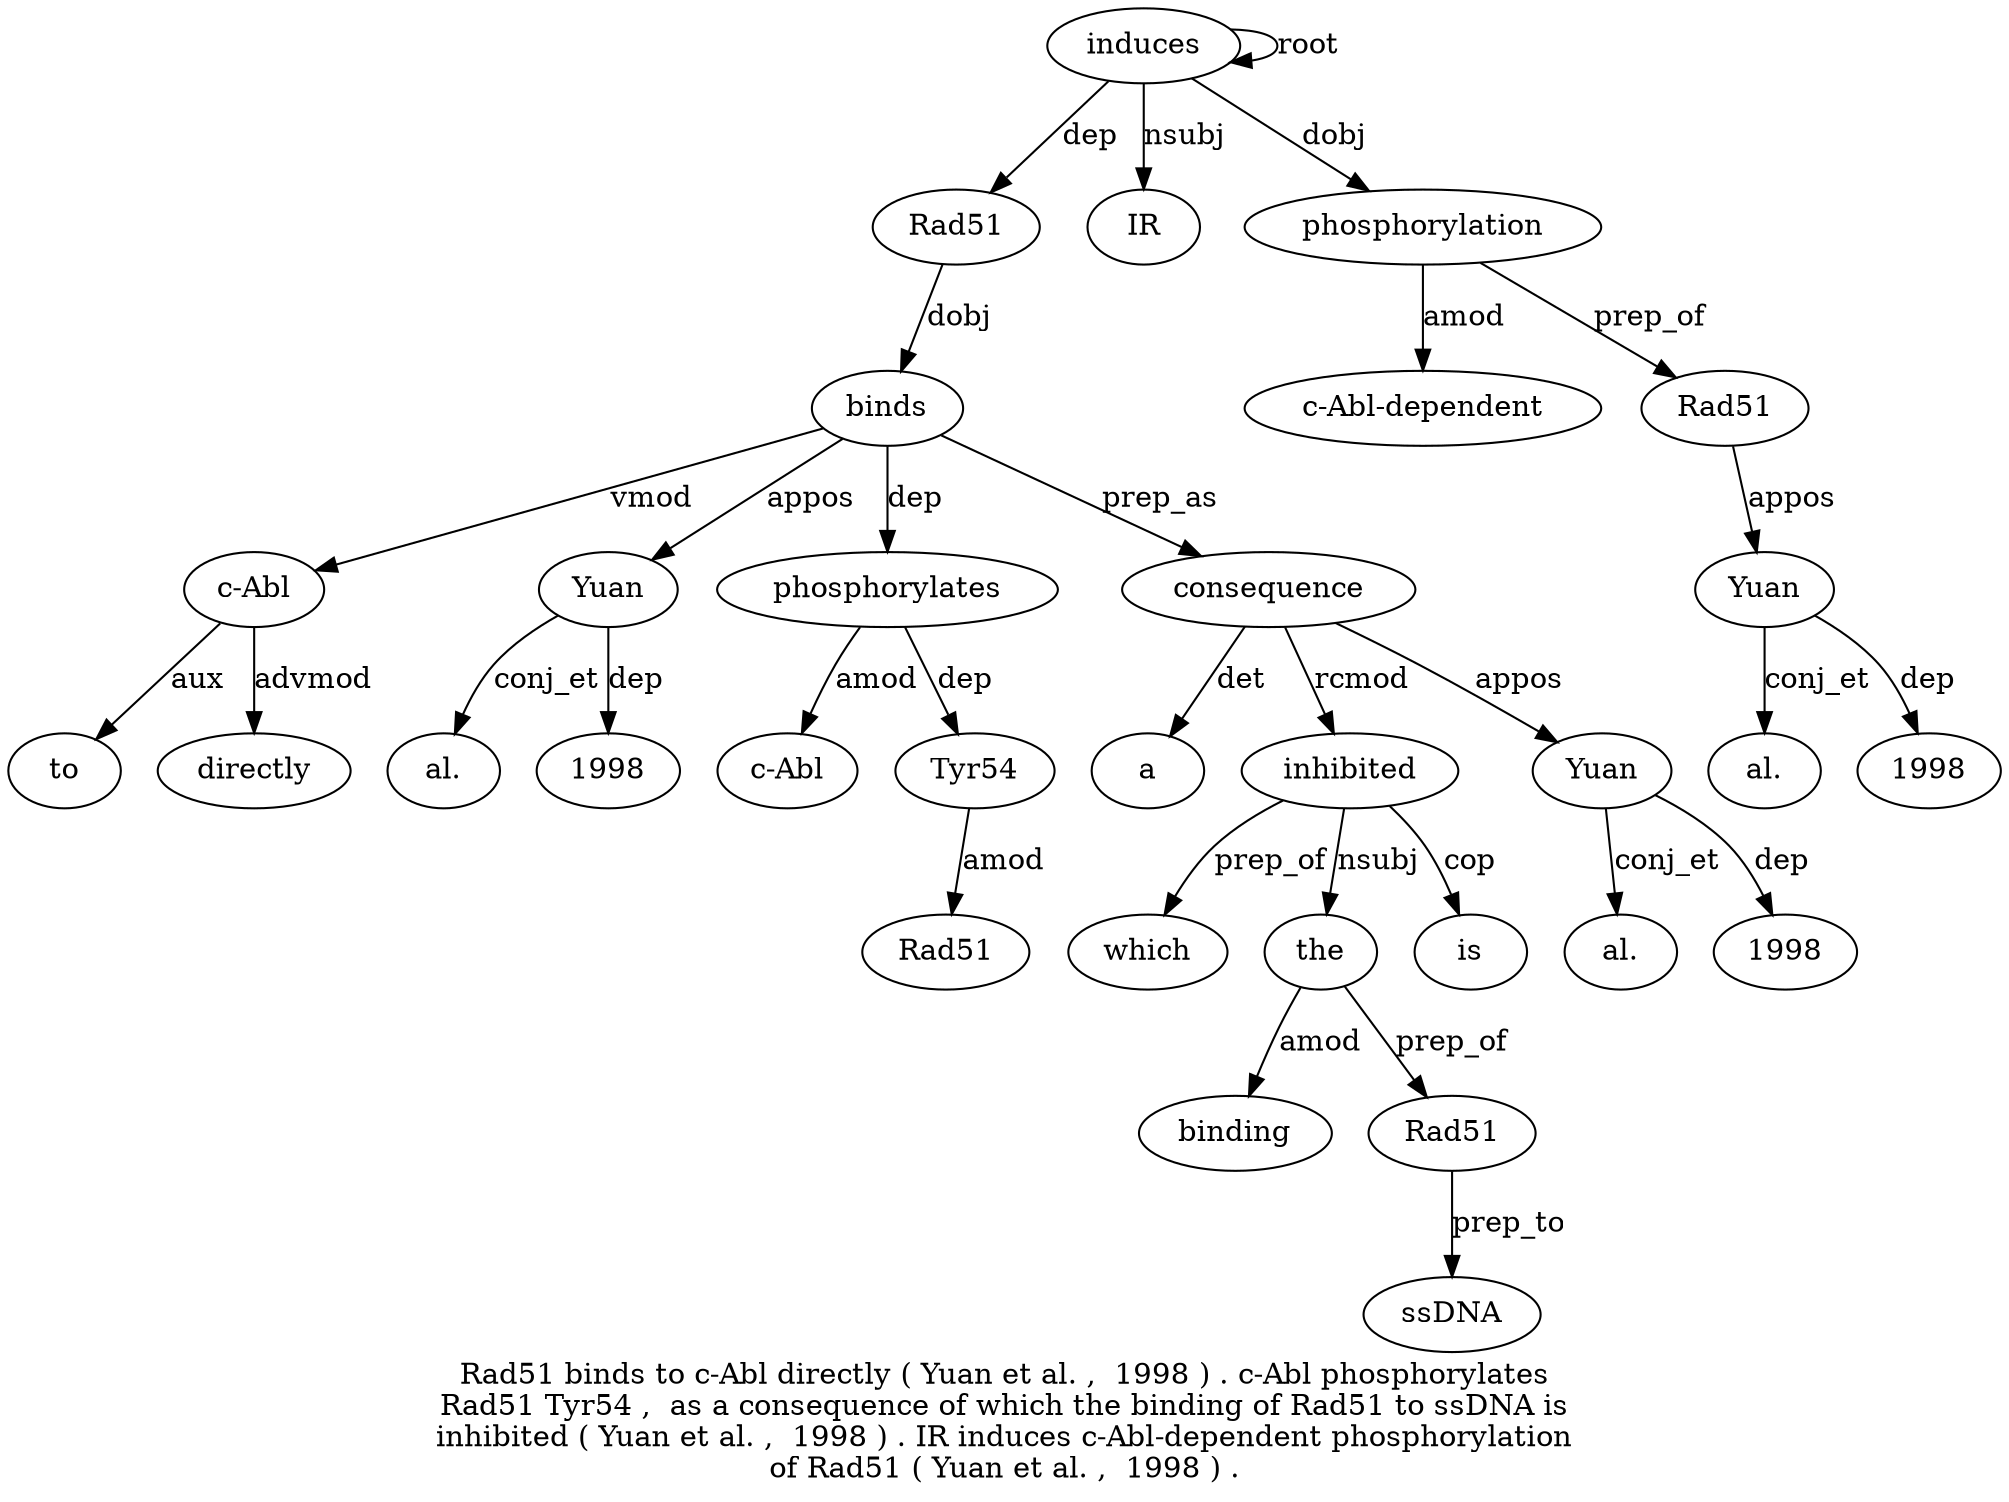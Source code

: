 digraph "Rad51 binds to c-Abl directly ( Yuan et al. ,  1998 ) . c-Abl phosphorylates Rad51 Tyr54 ,  as a consequence of which the binding of Rad51 to ssDNA is inhibited ( Yuan et al. ,  1998 ) . IR induces c-Abl-dependent phosphorylation of Rad51 ( Yuan et al. ,  1998 ) ." {
label="Rad51 binds to c-Abl directly ( Yuan et al. ,  1998 ) . c-Abl phosphorylates
Rad51 Tyr54 ,  as a consequence of which the binding of Rad51 to ssDNA is
inhibited ( Yuan et al. ,  1998 ) . IR induces c-Abl-dependent phosphorylation
of Rad51 ( Yuan et al. ,  1998 ) .";
induces41 [style=filled, fillcolor=white, label=induces];
Rad51 [style=filled, fillcolor=white, label=Rad51];
induces41 -> Rad51  [label=dep];
binds2 [style=filled, fillcolor=white, label=binds];
Rad51 -> binds2  [label=dobj];
"c-Abl4" [style=filled, fillcolor=white, label="c-Abl"];
to3 [style=filled, fillcolor=white, label=to];
"c-Abl4" -> to3  [label=aux];
binds2 -> "c-Abl4"  [label=vmod];
directly5 [style=filled, fillcolor=white, label=directly];
"c-Abl4" -> directly5  [label=advmod];
Yuan7 [style=filled, fillcolor=white, label=Yuan];
binds2 -> Yuan7  [label=appos];
"al.9" [style=filled, fillcolor=white, label="al."];
Yuan7 -> "al.9"  [label=conj_et];
1998 [style=filled, fillcolor=white, label=1998];
Yuan7 -> 1998  [label=dep];
phosphorylates15 [style=filled, fillcolor=white, label=phosphorylates];
"c-Abl14" [style=filled, fillcolor=white, label="c-Abl"];
phosphorylates15 -> "c-Abl14"  [label=amod];
binds2 -> phosphorylates15  [label=dep];
Tyr5417 [style=filled, fillcolor=white, label=Tyr54];
Rad5116 [style=filled, fillcolor=white, label=Rad51];
Tyr5417 -> Rad5116  [label=amod];
phosphorylates15 -> Tyr5417  [label=dep];
consequence21 [style=filled, fillcolor=white, label=consequence];
a20 [style=filled, fillcolor=white, label=a];
consequence21 -> a20  [label=det];
binds2 -> consequence21  [label=prep_as];
inhibited31 [style=filled, fillcolor=white, label=inhibited];
which23 [style=filled, fillcolor=white, label=which];
inhibited31 -> which23  [label=prep_of];
the24 [style=filled, fillcolor=white, label=the];
inhibited31 -> the24  [label=nsubj];
binding25 [style=filled, fillcolor=white, label=binding];
the24 -> binding25  [label=amod];
Rad5127 [style=filled, fillcolor=white, label=Rad51];
the24 -> Rad5127  [label=prep_of];
ssDNA29 [style=filled, fillcolor=white, label=ssDNA];
Rad5127 -> ssDNA29  [label=prep_to];
is30 [style=filled, fillcolor=white, label=is];
inhibited31 -> is30  [label=cop];
consequence21 -> inhibited31  [label=rcmod];
Yuan33 [style=filled, fillcolor=white, label=Yuan];
consequence21 -> Yuan33  [label=appos];
"al.35" [style=filled, fillcolor=white, label="al."];
Yuan33 -> "al.35"  [label=conj_et];
199837 [style=filled, fillcolor=white, label=1998];
Yuan33 -> 199837  [label=dep];
IR40 [style=filled, fillcolor=white, label=IR];
induces41 -> IR40  [label=nsubj];
induces41 -> induces41  [label=root];
phosphorylation43 [style=filled, fillcolor=white, label=phosphorylation];
"c-Abl-dependent42" [style=filled, fillcolor=white, label="c-Abl-dependent"];
phosphorylation43 -> "c-Abl-dependent42"  [label=amod];
induces41 -> phosphorylation43  [label=dobj];
Rad514 [style=filled, fillcolor=white, label=Rad51];
phosphorylation43 -> Rad514  [label=prep_of];
Yuan47 [style=filled, fillcolor=white, label=Yuan];
Rad514 -> Yuan47  [label=appos];
"al.49" [style=filled, fillcolor=white, label="al."];
Yuan47 -> "al.49"  [label=conj_et];
19985 [style=filled, fillcolor=white, label=1998];
Yuan47 -> 19985  [label=dep];
}
